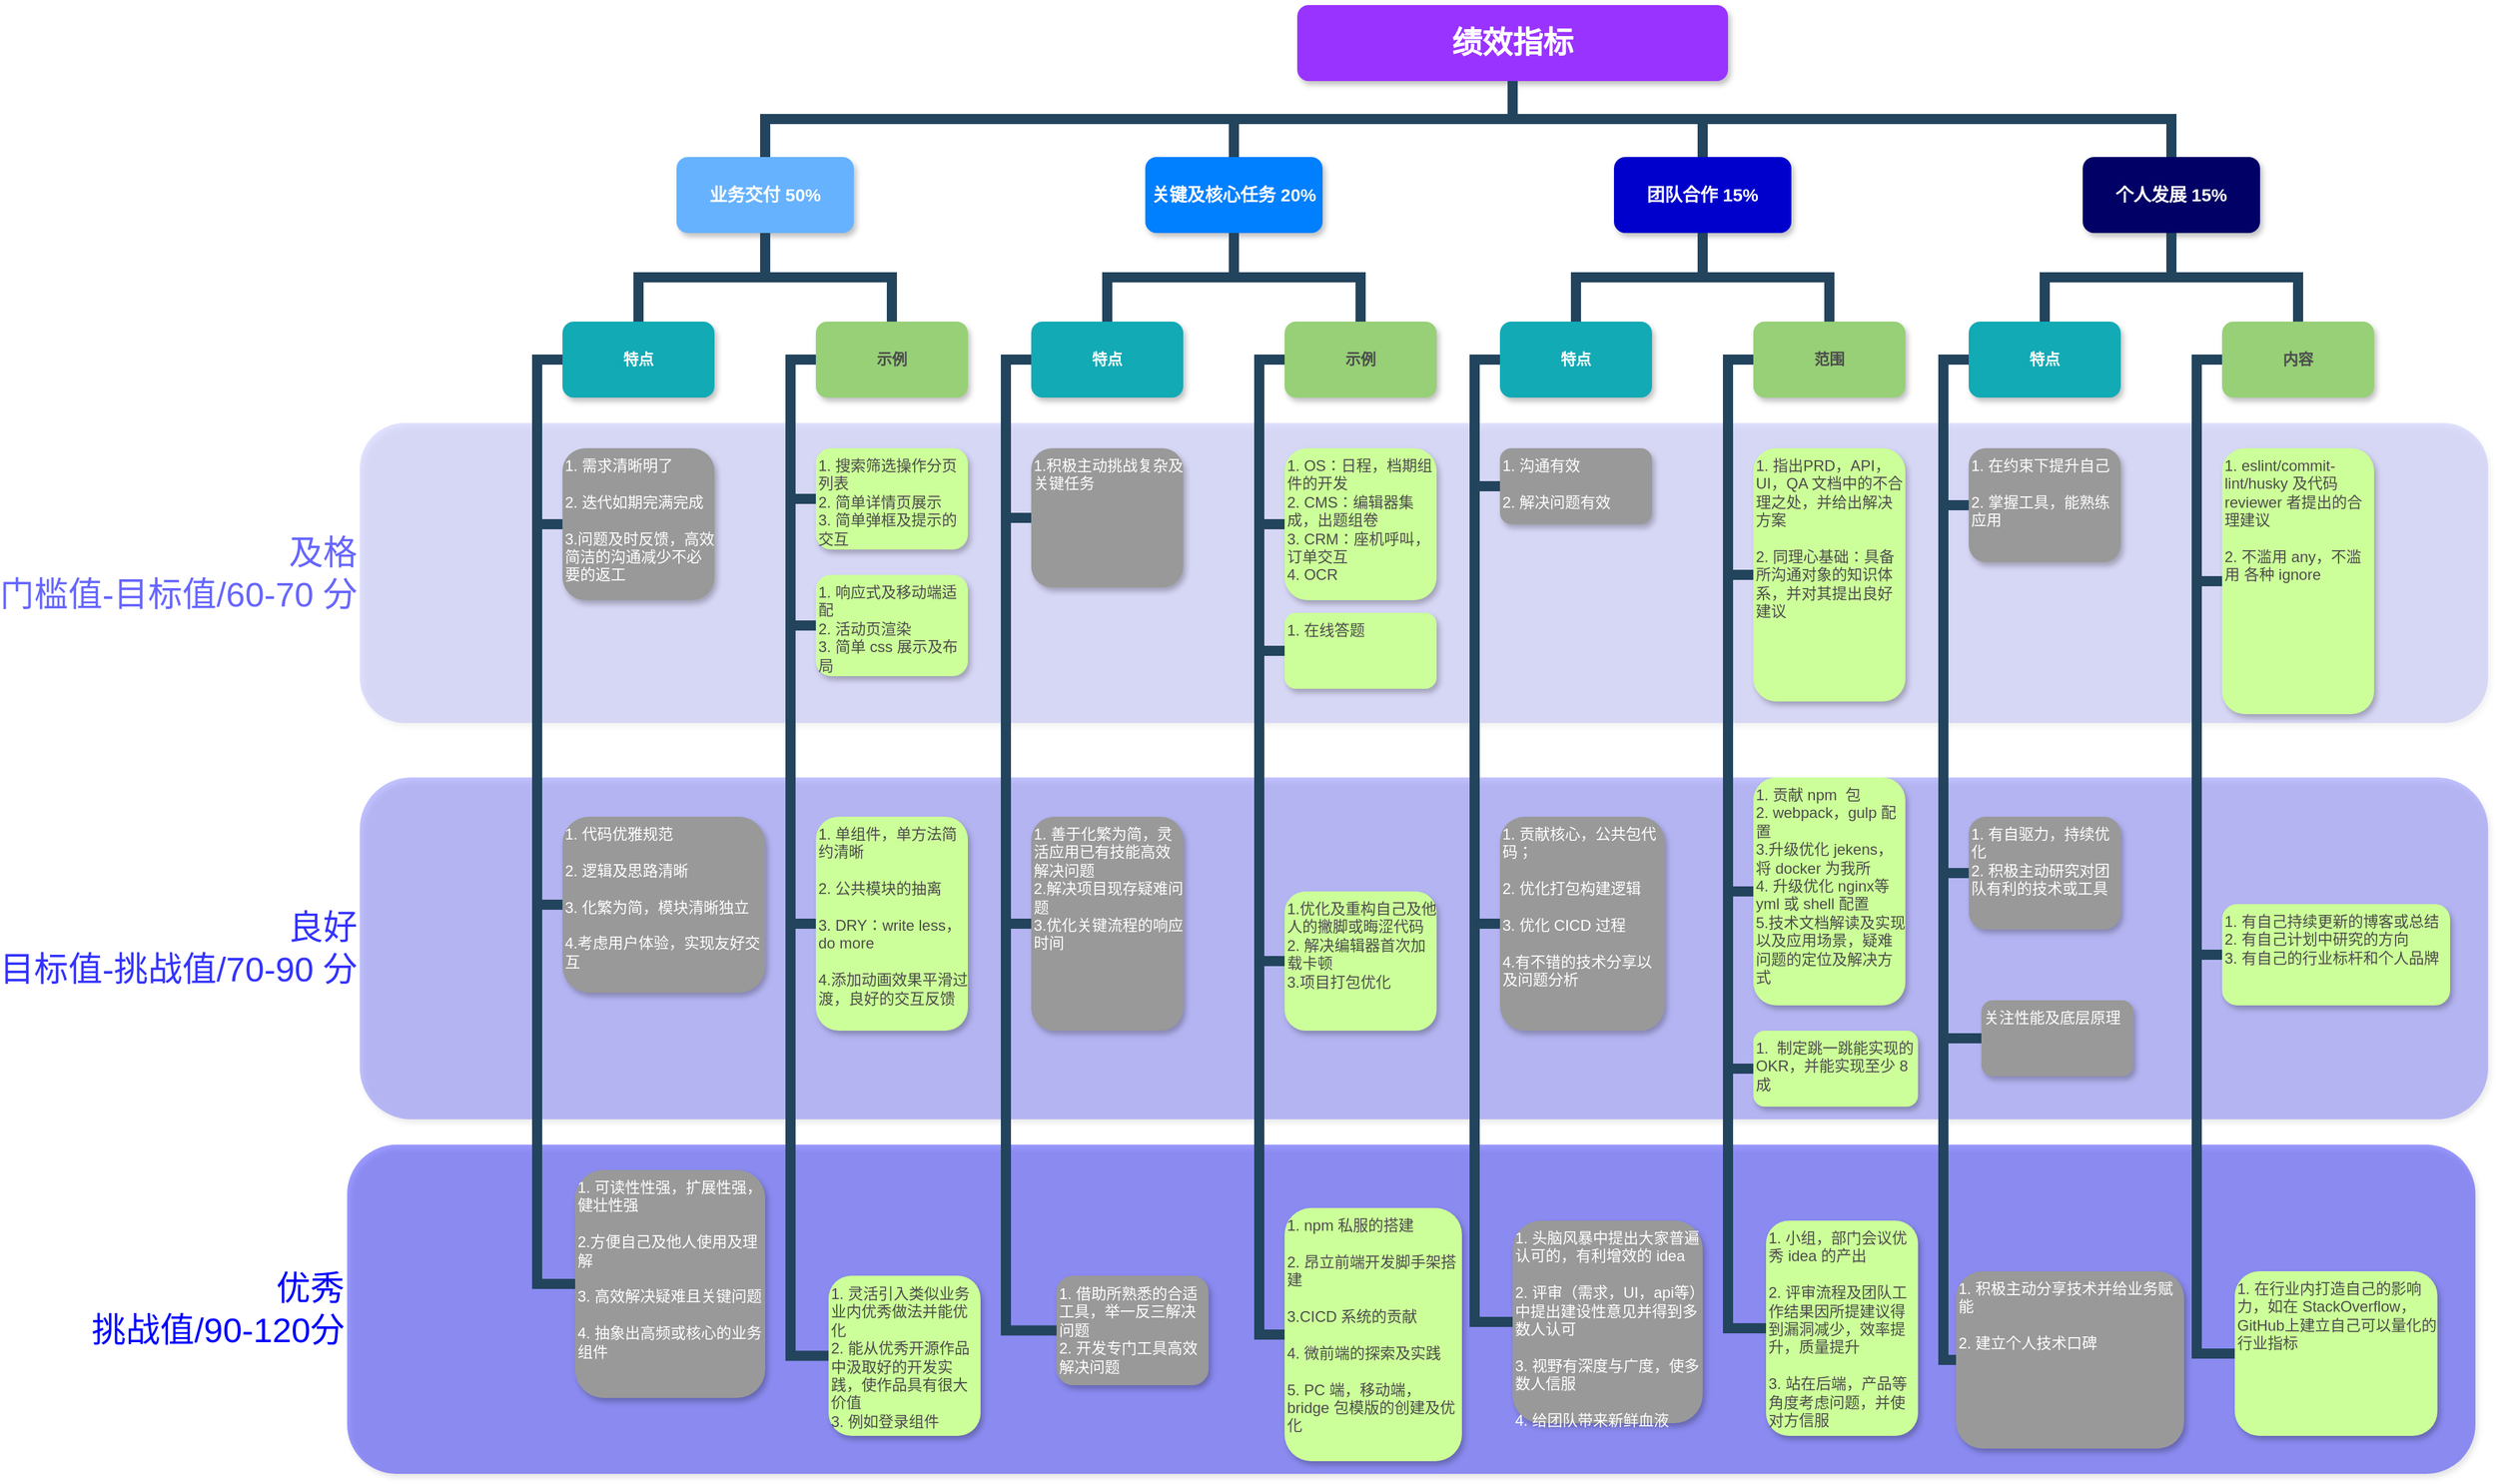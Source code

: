 <mxfile version="14.5.1" type="device"><diagram name="Page-1" id="64c3da0e-402f-94eb-ee01-a36477274f13"><mxGraphModel dx="2381" dy="1230" grid="1" gridSize="10" guides="1" tooltips="1" connect="1" arrows="1" fold="1" page="1" pageScale="1" pageWidth="1169" pageHeight="826" background="#ffffff" math="0" shadow="0"><root><mxCell id="0"/><mxCell id="1" parent="0"/><mxCell id="pLz6rOt4dXthbTl6BxcP-236" value="优秀&#10;挑战值/90-120分" style="rounded=1;strokeColor=none;shadow=1;fontStyle=0;opacity=40;labelPosition=left;verticalLabelPosition=middle;align=right;verticalAlign=middle;fontSize=27;fillColor=#0000FF;fontColor=#0000FF;whiteSpace=wrap;spacingTop=0;" parent="1" vertex="1"><mxGeometry x="-100" y="950" width="1680" height="260" as="geometry"/></mxCell><mxCell id="pLz6rOt4dXthbTl6BxcP-235" value="良好&#10;目标值-挑战值/70-90 分" style="whiteSpace=wrap;rounded=1;strokeColor=none;shadow=1;fontStyle=0;opacity=30;labelPosition=left;verticalLabelPosition=middle;align=right;verticalAlign=middle;fontSize=27;fillColor=#3333FF;fontColor=#3333FF;" parent="1" vertex="1"><mxGeometry x="-90" y="660" width="1680" height="270" as="geometry"/></mxCell><mxCell id="pLz6rOt4dXthbTl6BxcP-234" value="及格&#10;门槛值-目标值/60-70 分" style="whiteSpace=wrap;rounded=1;strokeColor=none;shadow=1;fontStyle=0;opacity=20;labelPosition=left;verticalLabelPosition=middle;align=right;verticalAlign=middle;fontSize=27;fillColor=#6666FF;fontColor=#6666FF;" parent="1" vertex="1"><mxGeometry x="-90" y="380" width="1680" height="237" as="geometry"/></mxCell><mxCell id="2" value="绩效指标" style="whiteSpace=wrap;rounded=1;shadow=1;strokeColor=none;fontColor=#FFFFFF;fontStyle=1;fontSize=24;fillColor=#9933FF;" parent="1" vertex="1"><mxGeometry x="650" y="50" width="340" height="60" as="geometry"/></mxCell><mxCell id="3" value="业务交付 50%" style="whiteSpace=wrap;rounded=1;strokeColor=none;shadow=1;fontColor=#FFFFFF;fontStyle=1;fontSize=14;fillColor=#66B2FF;" parent="1" vertex="1"><mxGeometry x="160" y="170.0" width="140" height="60" as="geometry"/></mxCell><mxCell id="4" value="关键及核心任务 20%" style="whiteSpace=wrap;rounded=1;strokeColor=none;shadow=1;fontColor=#FFFFFF;fontStyle=1;fontSize=14;fillColor=#007FFF;" parent="1" vertex="1"><mxGeometry x="530" y="170.0" width="140" height="60" as="geometry"/></mxCell><mxCell id="6" value="团队合作 15%" style="whiteSpace=wrap;rounded=1;strokeColor=none;shadow=1;fontColor=#FFFFFF;fontStyle=1;fontSize=14;fillColor=#0000CC;" parent="1" vertex="1"><mxGeometry x="900" y="170.0" width="140" height="60" as="geometry"/></mxCell><mxCell id="7" value="个人发展 15%" style="whiteSpace=wrap;rounded=1;strokeColor=none;shadow=1;fontColor=#FFFFFF;fontStyle=1;fontSize=14;fillColor=#000066;" parent="1" vertex="1"><mxGeometry x="1270" y="170.0" width="140" height="60" as="geometry"/></mxCell><mxCell id="10" value="特点" style="whiteSpace=wrap;rounded=1;fillColor=#12AAB5;strokeColor=none;shadow=1;fontColor=#FFFFFF;fontStyle=1" parent="1" vertex="1"><mxGeometry x="70" y="300.0" width="120" height="60" as="geometry"/></mxCell><mxCell id="12" value="示例" style="whiteSpace=wrap;rounded=1;strokeColor=none;shadow=1;fontColor=#4D4D4D;fontStyle=1;fillColor=#97D077;" parent="1" vertex="1"><mxGeometry x="270" y="300.0" width="120" height="60" as="geometry"/></mxCell><mxCell id="23" value="1. 需求清晰明了&#10;&#10;2. 迭代如期完满完成&#10;&#10;3.问题及时反馈，高效简洁的沟通减少不必要的返工" style="whiteSpace=wrap;rounded=1;fillColor=#999999;strokeColor=none;shadow=1;fontColor=#FFFFFF;fontStyle=0;verticalAlign=top;align=left;" parent="1" vertex="1"><mxGeometry x="70" y="400" width="120" height="120" as="geometry"/></mxCell><mxCell id="25" value="1. 代码优雅规范&#10;&#10;2. 逻辑及思路清晰&#10;&#10;3. 化繁为简，模块清晰独立&#10;&#10;4.考虑用户体验，实现友好交互" style="whiteSpace=wrap;rounded=1;fillColor=#999999;strokeColor=none;shadow=1;fontColor=#FFFFFF;fontStyle=0;verticalAlign=top;align=left;" parent="1" vertex="1"><mxGeometry x="70" y="691" width="160" height="139" as="geometry"/></mxCell><mxCell id="27" value="1. 可读性性强，扩展性强，健壮性强&#10;&#10;2.方便自己及他人使用及理解&#10;&#10;3. 高效解决疑难且关键问题&#10;&#10;4. 抽象出高频或核心的业务组件&#10;&#10;" style="whiteSpace=wrap;rounded=1;fillColor=#999999;strokeColor=none;shadow=1;fontColor=#FFFFFF;fontStyle=0;verticalAlign=top;align=left;" parent="1" vertex="1"><mxGeometry x="80" y="970" width="150" height="180" as="geometry"/></mxCell><mxCell id="38" value="1. 搜索筛选操作分页列表&#10;2. 简单详情页展示&#10;3. 简单弹框及提示的交互&#10;&#10;" style="whiteSpace=wrap;rounded=1;strokeColor=none;shadow=1;fontStyle=0;fillColor=#CCFF99;fontColor=#4D4D4D;verticalAlign=top;align=left;" parent="1" vertex="1"><mxGeometry x="270" y="400" width="120" height="80" as="geometry"/></mxCell><mxCell id="40" value="1. 单组件，单方法简约清晰&#10;&#10;2. 公共模块的抽离&#10;&#10;3. DRY：write less，do more&#10;&#10;4.添加动画效果平滑过渡，良好的交互反馈" style="whiteSpace=wrap;rounded=1;strokeColor=none;shadow=1;fontStyle=0;fillColor=#CCFF99;fontColor=#4D4D4D;verticalAlign=top;align=left;" parent="1" vertex="1"><mxGeometry x="270" y="691" width="120" height="169" as="geometry"/></mxCell><mxCell id="42" value="1. 灵活引入类似业务业内优秀做法并能优化&#10;2. 能从优秀开源作品中汲取好的开发实践，使作品具有很大价值&#10;3. 例如登录组件" style="whiteSpace=wrap;rounded=1;strokeColor=none;shadow=1;fontStyle=0;fillColor=#CCFF99;fontColor=#4D4D4D;verticalAlign=top;align=left;" parent="1" vertex="1"><mxGeometry x="280" y="1053.5" width="120" height="126.5" as="geometry"/></mxCell><mxCell id="43" value="特点" style="whiteSpace=wrap;rounded=1;fillColor=#12AAB5;strokeColor=none;shadow=1;fontColor=#FFFFFF;fontStyle=1" parent="1" vertex="1"><mxGeometry x="440.0" y="300.0" width="120" height="60" as="geometry"/></mxCell><mxCell id="44" value="示例" style="whiteSpace=wrap;rounded=1;strokeColor=none;shadow=1;fontColor=#4D4D4D;fontStyle=1;fillColor=#97D077;" parent="1" vertex="1"><mxGeometry x="640.0" y="300.0" width="120" height="60" as="geometry"/></mxCell><mxCell id="45" value="1.积极主动挑战复杂及关键任务&#10;" style="whiteSpace=wrap;rounded=1;fillColor=#999999;strokeColor=none;shadow=1;fontColor=#FFFFFF;fontStyle=0;verticalAlign=top;align=left;" parent="1" vertex="1"><mxGeometry x="440" y="400" width="120" height="110" as="geometry"/></mxCell><mxCell id="47" value="1. 善于化繁为简，灵活应用已有技能高效解决问题&#10;2.解决项目现存疑难问题&#10;3.优化关键流程的响应时间" style="whiteSpace=wrap;rounded=1;fillColor=#999999;strokeColor=none;shadow=1;fontColor=#FFFFFF;fontStyle=0;verticalAlign=top;align=left;" parent="1" vertex="1"><mxGeometry x="440" y="691" width="120" height="169" as="geometry"/></mxCell><mxCell id="49" value="1. 借助所熟悉的合适工具，举一反三解决问题&#10;2. 开发专门工具高效解决问题" style="whiteSpace=wrap;rounded=1;fillColor=#999999;strokeColor=none;shadow=1;fontColor=#FFFFFF;fontStyle=0;verticalAlign=top;align=left;" parent="1" vertex="1"><mxGeometry x="460" y="1053.5" width="120" height="86.5" as="geometry"/></mxCell><mxCell id="50" value="1. OS：日程，档期组件的开发&#10;2. CMS：编辑器集成，出题组卷&#10;3. CRM：座机呼叫，订单交互&#10;4. OCR" style="whiteSpace=wrap;rounded=1;strokeColor=none;shadow=1;fontStyle=0;fillColor=#CCFF99;fontColor=#4D4D4D;verticalAlign=top;align=left;" parent="1" vertex="1"><mxGeometry x="640" y="400" width="120" height="120" as="geometry"/></mxCell><mxCell id="52" value="1.优化及重构自己及他人的撇脚或晦涩代码&#10;2. 解决编辑器首次加载卡顿&#10;3.项目打包优化&#10;" style="whiteSpace=wrap;rounded=1;strokeColor=none;shadow=1;fontStyle=0;fillColor=#CCFF99;fontColor=#4D4D4D;verticalAlign=top;align=left;" parent="1" vertex="1"><mxGeometry x="640" y="750" width="120" height="110" as="geometry"/></mxCell><mxCell id="54" value="1. npm 私服的搭建&#10;&#10;2. 昂立前端开发脚手架搭建&#10;&#10;3.CICD 系统的贡献&#10;&#10;4. 微前端的探索及实践&#10;&#10;5. PC 端，移动端，bridge 包模版的创建及优化" style="whiteSpace=wrap;rounded=1;strokeColor=none;shadow=1;fontStyle=0;fillColor=#CCFF99;fontColor=#4D4D4D;verticalAlign=top;align=left;" parent="1" vertex="1"><mxGeometry x="640" y="1000" width="140" height="200" as="geometry"/></mxCell><mxCell id="103" value="" style="edgeStyle=elbowEdgeStyle;elbow=vertical;rounded=0;fontColor=#000000;endArrow=none;endFill=0;strokeWidth=8;strokeColor=#23445D;" parent="1" source="3" target="10" edge="1"><mxGeometry width="100" height="100" relative="1" as="geometry"><mxPoint x="20" y="290" as="sourcePoint"/><mxPoint x="120" y="190" as="targetPoint"/></mxGeometry></mxCell><mxCell id="104" value="" style="edgeStyle=elbowEdgeStyle;elbow=vertical;rounded=0;fontColor=#000000;endArrow=none;endFill=0;strokeWidth=8;strokeColor=#23445D;" parent="1" source="3" target="12" edge="1"><mxGeometry width="100" height="100" relative="1" as="geometry"><mxPoint x="360" y="290" as="sourcePoint"/><mxPoint x="460" y="190" as="targetPoint"/></mxGeometry></mxCell><mxCell id="105" value="" style="edgeStyle=elbowEdgeStyle;elbow=horizontal;rounded=0;fontColor=#000000;endArrow=none;endFill=0;strokeWidth=8;strokeColor=#23445D;" parent="1" source="10" target="23" edge="1"><mxGeometry width="100" height="100" relative="1" as="geometry"><mxPoint x="10" y="480" as="sourcePoint"/><mxPoint x="110" y="380" as="targetPoint"/><Array as="points"><mxPoint x="50" y="380"/></Array></mxGeometry></mxCell><mxCell id="107" value="" style="edgeStyle=elbowEdgeStyle;elbow=horizontal;rounded=0;fontColor=#000000;endArrow=none;endFill=0;strokeWidth=8;strokeColor=#23445D;" parent="1" source="10" target="27" edge="1"><mxGeometry width="100" height="100" relative="1" as="geometry"><mxPoint x="80" y="340" as="sourcePoint"/><mxPoint x="80" y="440" as="targetPoint"/><Array as="points"><mxPoint x="50" y="540"/></Array></mxGeometry></mxCell><mxCell id="110" value="" style="edgeStyle=elbowEdgeStyle;elbow=horizontal;rounded=0;fontColor=#000000;endArrow=none;endFill=0;strokeWidth=8;strokeColor=#23445D;" parent="1" source="10" target="25" edge="1"><mxGeometry width="100" height="100" relative="1" as="geometry"><mxPoint x="110" y="370" as="sourcePoint"/><mxPoint x="110" y="470" as="targetPoint"/><Array as="points"><mxPoint x="50" y="430"/></Array></mxGeometry></mxCell><mxCell id="111" value="" style="edgeStyle=elbowEdgeStyle;elbow=horizontal;rounded=0;fontColor=#000000;endArrow=none;endFill=0;strokeWidth=8;strokeColor=#23445D;" parent="1" target="38" edge="1"><mxGeometry width="100" height="100" relative="1" as="geometry"><mxPoint x="260" y="330.0" as="sourcePoint"/><mxPoint x="260" y="430.0" as="targetPoint"/><Array as="points"><mxPoint x="250" y="380"/></Array></mxGeometry></mxCell><mxCell id="113" value="" style="edgeStyle=elbowEdgeStyle;elbow=horizontal;rounded=0;fontColor=#000000;endArrow=none;endFill=0;strokeWidth=8;strokeColor=#23445D;" parent="1" source="12" target="42" edge="1"><mxGeometry width="100" height="100" relative="1" as="geometry"><mxPoint x="260" y="330.0" as="sourcePoint"/><mxPoint x="260.0" y="750.0" as="targetPoint"/><Array as="points"><mxPoint x="250" y="540"/></Array></mxGeometry></mxCell><mxCell id="115" value="" style="edgeStyle=elbowEdgeStyle;elbow=horizontal;rounded=0;fontColor=#000000;endArrow=none;endFill=0;strokeWidth=8;strokeColor=#23445D;" parent="1" source="12" target="40" edge="1"><mxGeometry width="100" height="100" relative="1" as="geometry"><mxPoint x="260" y="330.0" as="sourcePoint"/><mxPoint x="260" y="590.0" as="targetPoint"/><Array as="points"><mxPoint x="250" y="600"/><mxPoint x="250" y="460"/></Array></mxGeometry></mxCell><mxCell id="116" value="" style="edgeStyle=elbowEdgeStyle;elbow=vertical;rounded=0;fontColor=#000000;endArrow=none;endFill=0;strokeWidth=8;strokeColor=#23445D;" parent="1" source="4" target="43" edge="1"><mxGeometry width="100" height="100" relative="1" as="geometry"><mxPoint x="240" y="240.0" as="sourcePoint"/><mxPoint x="140" y="310" as="targetPoint"/></mxGeometry></mxCell><mxCell id="117" value="" style="edgeStyle=elbowEdgeStyle;elbow=vertical;rounded=0;fontColor=#000000;endArrow=none;endFill=0;strokeWidth=8;strokeColor=#23445D;" parent="1" source="4" target="44" edge="1"><mxGeometry width="100" height="100" relative="1" as="geometry"><mxPoint x="240" y="240.0" as="sourcePoint"/><mxPoint x="340" y="310" as="targetPoint"/></mxGeometry></mxCell><mxCell id="118" value="" style="edgeStyle=elbowEdgeStyle;elbow=horizontal;rounded=0;fontColor=#000000;endArrow=none;endFill=0;strokeWidth=8;strokeColor=#23445D;" parent="1" source="43" target="45" edge="1"><mxGeometry width="100" height="100" relative="1" as="geometry"><mxPoint x="420" y="330.0" as="sourcePoint"/><mxPoint x="430.0" y="430" as="targetPoint"/><Array as="points"><mxPoint x="420" y="380"/></Array></mxGeometry></mxCell><mxCell id="120" value="" style="edgeStyle=elbowEdgeStyle;elbow=horizontal;rounded=0;fontColor=#000000;endArrow=none;endFill=0;strokeWidth=8;strokeColor=#23445D;" parent="1" source="43" target="49" edge="1"><mxGeometry width="100" height="100" relative="1" as="geometry"><mxPoint x="430" y="330" as="sourcePoint"/><mxPoint x="430" y="750" as="targetPoint"/><Array as="points"><mxPoint x="420" y="550"/></Array></mxGeometry></mxCell><mxCell id="122" value="" style="edgeStyle=elbowEdgeStyle;elbow=horizontal;rounded=0;fontColor=#000000;endArrow=none;endFill=0;strokeWidth=8;strokeColor=#23445D;" parent="1" source="43" target="47" edge="1"><mxGeometry width="100" height="100" relative="1" as="geometry"><mxPoint x="430" y="330" as="sourcePoint"/><mxPoint x="430.0" y="590" as="targetPoint"/><Array as="points"><mxPoint x="420" y="470"/></Array></mxGeometry></mxCell><mxCell id="123" value="" style="edgeStyle=elbowEdgeStyle;elbow=horizontal;rounded=0;fontColor=#000000;endArrow=none;endFill=0;strokeWidth=8;strokeColor=#23445D;" parent="1" source="44" target="50" edge="1"><mxGeometry width="100" height="100" relative="1" as="geometry"><mxPoint x="610" y="330.0" as="sourcePoint"/><mxPoint x="620.0" y="430" as="targetPoint"/><Array as="points"><mxPoint x="620" y="380"/></Array></mxGeometry></mxCell><mxCell id="125" value="" style="edgeStyle=elbowEdgeStyle;elbow=horizontal;rounded=0;fontColor=#000000;endArrow=none;endFill=0;strokeWidth=8;strokeColor=#23445D;" parent="1" source="44" target="54" edge="1"><mxGeometry width="100" height="100" relative="1" as="geometry"><mxPoint x="620" y="330" as="sourcePoint"/><mxPoint x="620" y="750" as="targetPoint"/><Array as="points"><mxPoint x="620" y="540"/></Array></mxGeometry></mxCell><mxCell id="127" value="" style="edgeStyle=elbowEdgeStyle;elbow=horizontal;rounded=0;fontColor=#000000;endArrow=none;endFill=0;strokeWidth=8;strokeColor=#23445D;" parent="1" source="44" target="52" edge="1"><mxGeometry width="100" height="100" relative="1" as="geometry"><mxPoint x="620" y="330" as="sourcePoint"/><mxPoint x="620.0" y="590" as="targetPoint"/><Array as="points"><mxPoint x="620" y="470"/></Array></mxGeometry></mxCell><mxCell id="133" value="特点" style="whiteSpace=wrap;rounded=1;fillColor=#12AAB5;strokeColor=none;shadow=1;fontColor=#FFFFFF;fontStyle=1" parent="1" vertex="1"><mxGeometry x="810.0" y="300.0" width="120" height="60" as="geometry"/></mxCell><mxCell id="134" value="范围" style="whiteSpace=wrap;rounded=1;strokeColor=none;shadow=1;fontStyle=1;fontColor=#4D4D4D;fillColor=#97D077;" parent="1" vertex="1"><mxGeometry x="1010.0" y="300.0" width="120" height="60" as="geometry"/></mxCell><mxCell id="135" value="1. 沟通有效&#10;&#10;2. 解决问题有效" style="whiteSpace=wrap;rounded=1;fillColor=#999999;strokeColor=none;shadow=1;fontColor=#FFFFFF;fontStyle=0;verticalAlign=top;align=left;" parent="1" vertex="1"><mxGeometry x="810.0" y="400.0" width="120" height="60" as="geometry"/></mxCell><mxCell id="137" value="1. 贡献核心，公共包代码；&#10;&#10;2. 优化打包构建逻辑&#10;&#10;3. 优化 CICD 过程&#10;&#10;4.有不错的技术分享以及问题分析" style="whiteSpace=wrap;rounded=1;fillColor=#999999;strokeColor=none;shadow=1;fontColor=#FFFFFF;fontStyle=0;verticalAlign=top;align=left;" parent="1" vertex="1"><mxGeometry x="810" y="691" width="130" height="169" as="geometry"/></mxCell><mxCell id="139" value="1. 头脑风暴中提出大家普遍认可的，有利增效的 idea&#10;&#10;2. 评审（需求，UI，api等）中提出建设性意见并得到多数人认可&#10;&#10;3. 视野有深度与广度，使多数人信服&#10;&#10;4. 给团队带来新鲜血液" style="whiteSpace=wrap;rounded=1;fillColor=#999999;strokeColor=none;shadow=1;fontColor=#FFFFFF;fontStyle=0;verticalAlign=top;align=left;" parent="1" vertex="1"><mxGeometry x="820" y="1010" width="150" height="160" as="geometry"/></mxCell><mxCell id="140" value="1. 指出PRD，API，UI，QA 文档中的不合理之处，并给出解决方案&#10;&#10;2. 同理心基础：具备所沟通对象的知识体系，并对其提出良好建议 " style="whiteSpace=wrap;rounded=1;strokeColor=none;shadow=1;fontStyle=0;fontColor=#4D4D4D;fillColor=#CCFF99;verticalAlign=top;align=left;" parent="1" vertex="1"><mxGeometry x="1010" y="400" width="120" height="200" as="geometry"/></mxCell><mxCell id="142" value="1. 贡献 npm  包&#10;2. webpack，gulp 配置&#10;3.升级优化 jekens，&#10;将 docker 为我所&#10;4. 升级优化 nginx等 yml 或 shell 配置&#10;5.技术文档解读及实现以及应用场景，疑难问题的定位及解决方式" style="whiteSpace=wrap;rounded=1;strokeColor=none;shadow=1;fontStyle=0;fontColor=#4D4D4D;fillColor=#CCFF99;verticalAlign=top;align=left;" parent="1" vertex="1"><mxGeometry x="1010" y="660" width="120" height="180" as="geometry"/></mxCell><mxCell id="143" value="1.  制定跳一跳能实现的 OKR，并能实现至少 8 成" style="whiteSpace=wrap;rounded=1;strokeColor=none;shadow=1;fontStyle=0;fontColor=#4D4D4D;fillColor=#CCFF99;verticalAlign=top;align=left;" parent="1" vertex="1"><mxGeometry x="1010" y="860" width="130" height="60" as="geometry"/></mxCell><mxCell id="144" value="1. 小组，部门会议优秀 idea 的产出&#10;&#10;2. 评审流程及团队工作结果因所提建议得到漏洞减少，效率提升，质量提升&#10;&#10;3. 站在后端，产品等角度考虑问题，并使对方信服" style="whiteSpace=wrap;rounded=1;strokeColor=none;shadow=1;fontStyle=0;fontColor=#4D4D4D;fillColor=#CCFF99;verticalAlign=top;align=left;" parent="1" vertex="1"><mxGeometry x="1020" y="1010" width="120" height="170" as="geometry"/></mxCell><mxCell id="145" value="" style="edgeStyle=elbowEdgeStyle;elbow=horizontal;rounded=0;fontColor=#000000;endArrow=none;endFill=0;strokeWidth=8;strokeColor=#23445D;" parent="1" source="133" target="135" edge="1"><mxGeometry width="100" height="100" relative="1" as="geometry"><mxPoint x="790" y="330.0" as="sourcePoint"/><mxPoint x="800.0" y="430" as="targetPoint"/><Array as="points"><mxPoint x="790" y="380"/></Array></mxGeometry></mxCell><mxCell id="147" value="" style="edgeStyle=elbowEdgeStyle;elbow=horizontal;rounded=0;fontColor=#000000;endArrow=none;endFill=0;strokeWidth=8;strokeColor=#23445D;" parent="1" source="133" target="139" edge="1"><mxGeometry width="100" height="100" relative="1" as="geometry"><mxPoint x="800" y="330" as="sourcePoint"/><mxPoint x="800" y="750" as="targetPoint"/><Array as="points"><mxPoint x="790" y="550"/></Array></mxGeometry></mxCell><mxCell id="149" value="" style="edgeStyle=elbowEdgeStyle;elbow=horizontal;rounded=0;fontColor=#000000;endArrow=none;endFill=0;strokeWidth=8;strokeColor=#23445D;" parent="1" source="133" target="137" edge="1"><mxGeometry width="100" height="100" relative="1" as="geometry"><mxPoint x="800" y="330" as="sourcePoint"/><mxPoint x="800.0" y="590" as="targetPoint"/><Array as="points"><mxPoint x="790" y="470"/></Array></mxGeometry></mxCell><mxCell id="150" value="" style="edgeStyle=elbowEdgeStyle;elbow=horizontal;rounded=0;fontColor=#000000;endArrow=none;endFill=0;strokeWidth=8;strokeColor=#23445D;" parent="1" source="134" target="140" edge="1"><mxGeometry width="100" height="100" relative="1" as="geometry"><mxPoint x="980" y="330.0" as="sourcePoint"/><mxPoint x="990.0" y="430" as="targetPoint"/><Array as="points"><mxPoint x="990" y="380"/></Array></mxGeometry></mxCell><mxCell id="152" value="" style="edgeStyle=elbowEdgeStyle;elbow=horizontal;rounded=0;fontColor=#000000;endArrow=none;endFill=0;strokeWidth=8;strokeColor=#23445D;" parent="1" source="134" target="144" edge="1"><mxGeometry width="100" height="100" relative="1" as="geometry"><mxPoint x="990" y="330" as="sourcePoint"/><mxPoint x="990" y="750" as="targetPoint"/><Array as="points"><mxPoint x="990" y="540"/></Array></mxGeometry></mxCell><mxCell id="153" value="" style="edgeStyle=elbowEdgeStyle;elbow=horizontal;rounded=0;fontColor=#000000;endArrow=none;endFill=0;strokeWidth=8;strokeColor=#23445D;" parent="1" source="134" target="143" edge="1"><mxGeometry width="100" height="100" relative="1" as="geometry"><mxPoint x="990" y="330" as="sourcePoint"/><mxPoint x="990" y="670" as="targetPoint"/><Array as="points"><mxPoint x="990" y="500"/></Array></mxGeometry></mxCell><mxCell id="154" value="" style="edgeStyle=elbowEdgeStyle;elbow=horizontal;rounded=0;fontColor=#000000;endArrow=none;endFill=0;strokeWidth=8;strokeColor=#23445D;" parent="1" source="134" target="142" edge="1"><mxGeometry width="100" height="100" relative="1" as="geometry"><mxPoint x="990" y="330" as="sourcePoint"/><mxPoint x="990.0" y="590" as="targetPoint"/><Array as="points"><mxPoint x="990" y="470"/></Array></mxGeometry></mxCell><mxCell id="155" value="特点" style="whiteSpace=wrap;rounded=1;fillColor=#12AAB5;strokeColor=none;shadow=1;fontColor=#FFFFFF;fontStyle=1" parent="1" vertex="1"><mxGeometry x="1180.0" y="300.0" width="120" height="60" as="geometry"/></mxCell><mxCell id="156" value="内容" style="whiteSpace=wrap;rounded=1;strokeColor=none;shadow=1;fontStyle=1;fontColor=#4D4D4D;fillColor=#97D077;" parent="1" vertex="1"><mxGeometry x="1380.0" y="300.0" width="120" height="60" as="geometry"/></mxCell><mxCell id="157" value="1. 在约束下提升自己&#10;&#10;2. 掌握工具，能熟练应用" style="whiteSpace=wrap;rounded=1;fillColor=#999999;strokeColor=none;shadow=1;fontColor=#FFFFFF;fontStyle=0;verticalAlign=top;align=left;" parent="1" vertex="1"><mxGeometry x="1180" y="400" width="120" height="90" as="geometry"/></mxCell><mxCell id="159" value="1. 有自驱力，持续优化&#10;2. 积极主动研究对团队有利的技术或工具" style="whiteSpace=wrap;rounded=1;fillColor=#999999;strokeColor=none;shadow=1;fontColor=#FFFFFF;fontStyle=0;verticalAlign=top;align=left;" parent="1" vertex="1"><mxGeometry x="1180" y="691" width="120" height="89" as="geometry"/></mxCell><mxCell id="160" value="关注性能及底层原理" style="whiteSpace=wrap;rounded=1;fillColor=#999999;strokeColor=none;shadow=1;fontColor=#FFFFFF;fontStyle=0;verticalAlign=top;align=left;" parent="1" vertex="1"><mxGeometry x="1190" y="836.0" width="120" height="60" as="geometry"/></mxCell><mxCell id="161" value="1. 积极主动分享技术并给业务赋能&#10;&#10;2. 建立个人技术口碑" style="whiteSpace=wrap;rounded=1;fillColor=#999999;strokeColor=none;shadow=1;fontColor=#FFFFFF;fontStyle=0;align=left;verticalAlign=top;" parent="1" vertex="1"><mxGeometry x="1170" y="1050" width="180" height="140" as="geometry"/></mxCell><mxCell id="162" value="1. eslint/commit-lint/husky 及代码 reviewer 者提出的合理建议&#10;&#10;2. 不滥用 any，不滥用 各种 ignore" style="whiteSpace=wrap;rounded=1;strokeColor=none;shadow=1;fontStyle=0;fontColor=#4D4D4D;fillColor=#CCFF99;verticalAlign=top;align=left;" parent="1" vertex="1"><mxGeometry x="1380" y="400" width="120" height="210" as="geometry"/></mxCell><mxCell id="164" value="1. 有自己持续更新的博客或总结&#10;2. 有自己计划中研究的方向&#10;3. 有自己的行业标杆和个人品牌" style="whiteSpace=wrap;rounded=1;strokeColor=none;shadow=1;fontStyle=0;fontColor=#4D4D4D;fillColor=#CCFF99;verticalAlign=top;align=left;" parent="1" vertex="1"><mxGeometry x="1380" y="760" width="180" height="80" as="geometry"/></mxCell><mxCell id="166" value="1. 在行业内打造自己的影响力，如在 StackOverflow，GitHub上建立自己可以量化的行业指标" style="whiteSpace=wrap;rounded=1;strokeColor=none;shadow=1;fontStyle=0;fontColor=#4D4D4D;fillColor=#CCFF99;verticalAlign=top;align=left;" parent="1" vertex="1"><mxGeometry x="1390" y="1050" width="160" height="130" as="geometry"/></mxCell><mxCell id="167" value="" style="edgeStyle=elbowEdgeStyle;elbow=horizontal;rounded=0;fontColor=#000000;endArrow=none;endFill=0;strokeWidth=8;strokeColor=#23445D;" parent="1" source="155" target="157" edge="1"><mxGeometry width="100" height="100" relative="1" as="geometry"><mxPoint x="1160" y="330.0" as="sourcePoint"/><mxPoint x="1170.0" y="430.0" as="targetPoint"/><Array as="points"><mxPoint x="1160" y="380.0"/></Array></mxGeometry></mxCell><mxCell id="169" value="" style="edgeStyle=elbowEdgeStyle;elbow=horizontal;rounded=0;fontColor=#000000;endArrow=none;endFill=0;strokeWidth=8;strokeColor=#23445D;" parent="1" source="155" target="161" edge="1"><mxGeometry width="100" height="100" relative="1" as="geometry"><mxPoint x="1170" y="330.0" as="sourcePoint"/><mxPoint x="1170" y="750.0" as="targetPoint"/><Array as="points"><mxPoint x="1160" y="550.0"/></Array></mxGeometry></mxCell><mxCell id="170" value="" style="edgeStyle=elbowEdgeStyle;elbow=horizontal;rounded=0;fontColor=#000000;endArrow=none;endFill=0;strokeWidth=8;strokeColor=#23445D;" parent="1" source="155" target="160" edge="1"><mxGeometry width="100" height="100" relative="1" as="geometry"><mxPoint x="1170" y="330.0" as="sourcePoint"/><mxPoint x="1170" y="670.0" as="targetPoint"/><Array as="points"><mxPoint x="1160" y="500.0"/></Array></mxGeometry></mxCell><mxCell id="171" value="" style="edgeStyle=elbowEdgeStyle;elbow=horizontal;rounded=0;fontColor=#000000;endArrow=none;endFill=0;strokeWidth=8;strokeColor=#23445D;" parent="1" source="155" target="159" edge="1"><mxGeometry width="100" height="100" relative="1" as="geometry"><mxPoint x="1170" y="330.0" as="sourcePoint"/><mxPoint x="1170.0" y="590.0" as="targetPoint"/><Array as="points"><mxPoint x="1160" y="470.0"/></Array></mxGeometry></mxCell><mxCell id="172" value="" style="edgeStyle=elbowEdgeStyle;elbow=horizontal;rounded=0;fontColor=#000000;endArrow=none;endFill=0;strokeWidth=8;strokeColor=#23445D;" parent="1" source="156" target="162" edge="1"><mxGeometry width="100" height="100" relative="1" as="geometry"><mxPoint x="1350" y="330.0" as="sourcePoint"/><mxPoint x="1360.0" y="430.0" as="targetPoint"/><Array as="points"><mxPoint x="1360" y="380.0"/></Array></mxGeometry></mxCell><mxCell id="174" value="" style="edgeStyle=elbowEdgeStyle;elbow=horizontal;rounded=0;fontColor=#000000;endArrow=none;endFill=0;strokeWidth=8;strokeColor=#23445D;" parent="1" source="156" target="166" edge="1"><mxGeometry width="100" height="100" relative="1" as="geometry"><mxPoint x="1360" y="330.0" as="sourcePoint"/><mxPoint x="1360" y="750.0" as="targetPoint"/><Array as="points"><mxPoint x="1360" y="540.0"/></Array></mxGeometry></mxCell><mxCell id="176" value="" style="edgeStyle=elbowEdgeStyle;elbow=horizontal;rounded=0;fontColor=#000000;endArrow=none;endFill=0;strokeWidth=8;strokeColor=#23445D;" parent="1" source="156" target="164" edge="1"><mxGeometry width="100" height="100" relative="1" as="geometry"><mxPoint x="1360" y="330.0" as="sourcePoint"/><mxPoint x="1360.0" y="590.0" as="targetPoint"/><Array as="points"><mxPoint x="1360" y="470.0"/></Array></mxGeometry></mxCell><mxCell id="221" value="" style="edgeStyle=elbowEdgeStyle;elbow=vertical;rounded=0;fontColor=#000000;endArrow=none;endFill=0;strokeWidth=8;strokeColor=#23445D;" parent="1" source="6" target="133" edge="1"><mxGeometry width="100" height="100" relative="1" as="geometry"><mxPoint x="780" y="270" as="sourcePoint"/><mxPoint x="880" y="170" as="targetPoint"/></mxGeometry></mxCell><mxCell id="222" value="" style="edgeStyle=elbowEdgeStyle;elbow=vertical;rounded=0;fontColor=#000000;endArrow=none;endFill=0;strokeWidth=8;strokeColor=#23445D;" parent="1" source="6" target="134" edge="1"><mxGeometry width="100" height="100" relative="1" as="geometry"><mxPoint x="1030" y="280" as="sourcePoint"/><mxPoint x="1130" y="180" as="targetPoint"/></mxGeometry></mxCell><mxCell id="223" value="" style="edgeStyle=elbowEdgeStyle;elbow=vertical;rounded=0;fontColor=#000000;endArrow=none;endFill=0;strokeWidth=8;strokeColor=#23445D;" parent="1" source="7" target="155" edge="1"><mxGeometry width="100" height="100" relative="1" as="geometry"><mxPoint x="1340" y="300" as="sourcePoint"/><mxPoint x="1240" y="190" as="targetPoint"/></mxGeometry></mxCell><mxCell id="224" value="" style="edgeStyle=elbowEdgeStyle;elbow=vertical;rounded=0;fontColor=#000000;endArrow=none;endFill=0;strokeWidth=8;strokeColor=#23445D;" parent="1" source="7" target="156" edge="1"><mxGeometry width="100" height="100" relative="1" as="geometry"><mxPoint x="1430" y="290" as="sourcePoint"/><mxPoint x="1530" y="190" as="targetPoint"/></mxGeometry></mxCell><mxCell id="229" value="" style="edgeStyle=elbowEdgeStyle;elbow=vertical;rounded=0;fontColor=#000000;endArrow=none;endFill=0;strokeWidth=8;strokeColor=#23445D;" parent="1" source="2" target="3" edge="1"><mxGeometry width="100" height="100" relative="1" as="geometry"><mxPoint x="540" y="140" as="sourcePoint"/><mxPoint x="640" y="40" as="targetPoint"/></mxGeometry></mxCell><mxCell id="230" value="" style="edgeStyle=elbowEdgeStyle;elbow=vertical;rounded=0;fontColor=#000000;endArrow=none;endFill=0;strokeWidth=8;strokeColor=#23445D;" parent="1" source="2" target="4" edge="1"><mxGeometry width="100" height="100" relative="1" as="geometry"><mxPoint x="550" y="150" as="sourcePoint"/><mxPoint x="650" y="50" as="targetPoint"/></mxGeometry></mxCell><mxCell id="231" value="" style="edgeStyle=elbowEdgeStyle;elbow=vertical;rounded=0;fontColor=#000000;endArrow=none;endFill=0;strokeWidth=8;strokeColor=#23445D;" parent="1" source="2" target="6" edge="1"><mxGeometry width="100" height="100" relative="1" as="geometry"><mxPoint x="560" y="160" as="sourcePoint"/><mxPoint x="660" y="60" as="targetPoint"/></mxGeometry></mxCell><mxCell id="232" value="" style="edgeStyle=elbowEdgeStyle;elbow=vertical;rounded=0;fontColor=#000000;endArrow=none;endFill=0;strokeWidth=8;strokeColor=#23445D;" parent="1" source="2" target="7" edge="1"><mxGeometry width="100" height="100" relative="1" as="geometry"><mxPoint x="570" y="170" as="sourcePoint"/><mxPoint x="670" y="70" as="targetPoint"/></mxGeometry></mxCell><mxCell id="pLz6rOt4dXthbTl6BxcP-241" value="1. 响应式及移动端适配&#10;2. 活动页渲染&#10;3. 简单 css 展示及布局&#10;" style="whiteSpace=wrap;rounded=1;strokeColor=none;shadow=1;fontStyle=0;fillColor=#CCFF99;fontColor=#4D4D4D;verticalAlign=top;align=left;" parent="1" vertex="1"><mxGeometry x="270" y="500" width="120" height="80" as="geometry"/></mxCell><mxCell id="pLz6rOt4dXthbTl6BxcP-242" value="" style="edgeStyle=elbowEdgeStyle;elbow=horizontal;rounded=0;fontColor=#000000;endArrow=none;endFill=0;strokeWidth=8;strokeColor=#23445D;entryX=0;entryY=0.5;entryDx=0;entryDy=0;" parent="1" target="pLz6rOt4dXthbTl6BxcP-241" edge="1"><mxGeometry width="100" height="100" relative="1" as="geometry"><mxPoint x="270" y="330" as="sourcePoint"/><mxPoint x="280" y="450" as="targetPoint"/><Array as="points"><mxPoint x="250" y="440"/></Array></mxGeometry></mxCell><mxCell id="pLz6rOt4dXthbTl6BxcP-243" value="1. 在线答题&#10;" style="whiteSpace=wrap;rounded=1;strokeColor=none;shadow=1;fontStyle=0;fillColor=#CCFF99;fontColor=#4D4D4D;verticalAlign=top;align=left;" parent="1" vertex="1"><mxGeometry x="640" y="530" width="120" height="60" as="geometry"/></mxCell><mxCell id="pLz6rOt4dXthbTl6BxcP-244" value="" style="edgeStyle=elbowEdgeStyle;elbow=horizontal;rounded=0;fontColor=#000000;endArrow=none;endFill=0;strokeWidth=8;strokeColor=#23445D;entryX=0;entryY=0.5;entryDx=0;entryDy=0;" parent="1" target="pLz6rOt4dXthbTl6BxcP-243" edge="1"><mxGeometry width="100" height="100" relative="1" as="geometry"><mxPoint x="640" y="330" as="sourcePoint"/><mxPoint x="650" y="440" as="targetPoint"/><Array as="points"><mxPoint x="620" y="420"/></Array></mxGeometry></mxCell></root></mxGraphModel></diagram></mxfile>